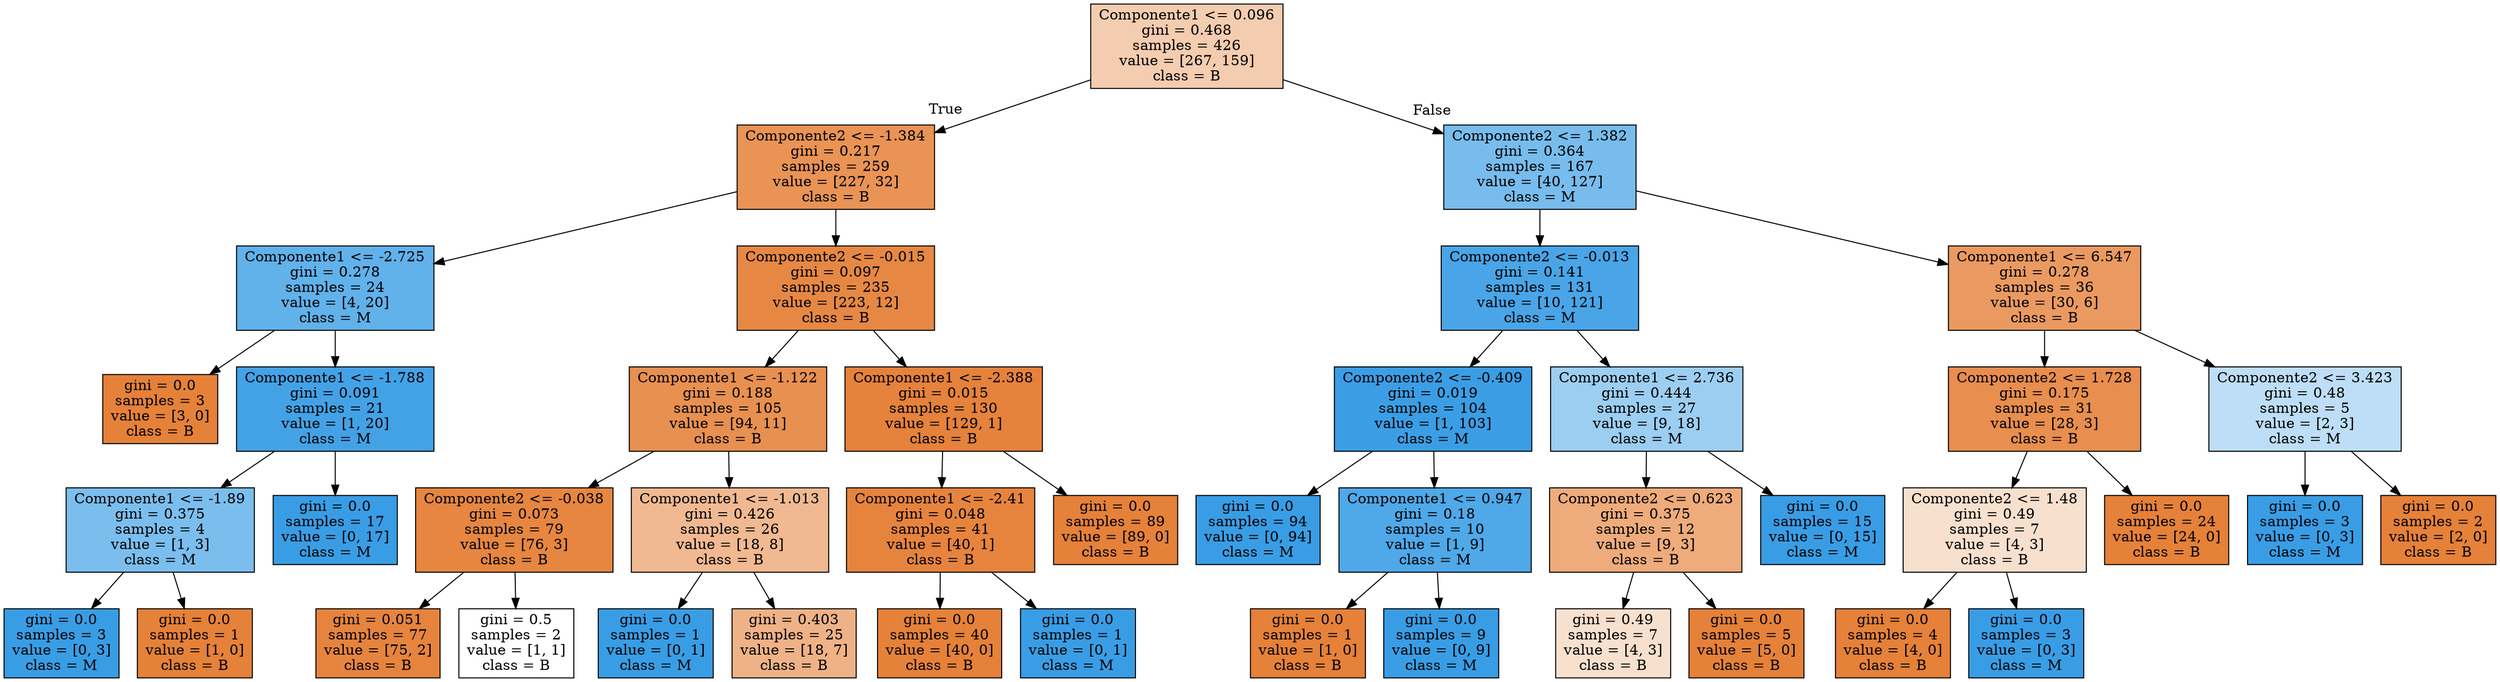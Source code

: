 digraph Tree {
node [shape=box, style="filled", color="black"] ;
0 [label="Componente1 <= 0.096\ngini = 0.468\nsamples = 426\nvalue = [267, 159]\nclass = B", fillcolor="#f4ccaf"] ;
1 [label="Componente2 <= -1.384\ngini = 0.217\nsamples = 259\nvalue = [227, 32]\nclass = B", fillcolor="#e99355"] ;
0 -> 1 [labeldistance=2.5, labelangle=45, headlabel="True"] ;
2 [label="Componente1 <= -2.725\ngini = 0.278\nsamples = 24\nvalue = [4, 20]\nclass = M", fillcolor="#61b1ea"] ;
1 -> 2 ;
3 [label="gini = 0.0\nsamples = 3\nvalue = [3, 0]\nclass = B", fillcolor="#e58139"] ;
2 -> 3 ;
4 [label="Componente1 <= -1.788\ngini = 0.091\nsamples = 21\nvalue = [1, 20]\nclass = M", fillcolor="#43a2e6"] ;
2 -> 4 ;
5 [label="Componente1 <= -1.89\ngini = 0.375\nsamples = 4\nvalue = [1, 3]\nclass = M", fillcolor="#7bbeee"] ;
4 -> 5 ;
6 [label="gini = 0.0\nsamples = 3\nvalue = [0, 3]\nclass = M", fillcolor="#399de5"] ;
5 -> 6 ;
7 [label="gini = 0.0\nsamples = 1\nvalue = [1, 0]\nclass = B", fillcolor="#e58139"] ;
5 -> 7 ;
8 [label="gini = 0.0\nsamples = 17\nvalue = [0, 17]\nclass = M", fillcolor="#399de5"] ;
4 -> 8 ;
9 [label="Componente2 <= -0.015\ngini = 0.097\nsamples = 235\nvalue = [223, 12]\nclass = B", fillcolor="#e68844"] ;
1 -> 9 ;
10 [label="Componente1 <= -1.122\ngini = 0.188\nsamples = 105\nvalue = [94, 11]\nclass = B", fillcolor="#e89050"] ;
9 -> 10 ;
11 [label="Componente2 <= -0.038\ngini = 0.073\nsamples = 79\nvalue = [76, 3]\nclass = B", fillcolor="#e68641"] ;
10 -> 11 ;
12 [label="gini = 0.051\nsamples = 77\nvalue = [75, 2]\nclass = B", fillcolor="#e6843e"] ;
11 -> 12 ;
13 [label="gini = 0.5\nsamples = 2\nvalue = [1, 1]\nclass = B", fillcolor="#ffffff"] ;
11 -> 13 ;
14 [label="Componente1 <= -1.013\ngini = 0.426\nsamples = 26\nvalue = [18, 8]\nclass = B", fillcolor="#f1b991"] ;
10 -> 14 ;
15 [label="gini = 0.0\nsamples = 1\nvalue = [0, 1]\nclass = M", fillcolor="#399de5"] ;
14 -> 15 ;
16 [label="gini = 0.403\nsamples = 25\nvalue = [18, 7]\nclass = B", fillcolor="#efb286"] ;
14 -> 16 ;
17 [label="Componente1 <= -2.388\ngini = 0.015\nsamples = 130\nvalue = [129, 1]\nclass = B", fillcolor="#e5823b"] ;
9 -> 17 ;
18 [label="Componente1 <= -2.41\ngini = 0.048\nsamples = 41\nvalue = [40, 1]\nclass = B", fillcolor="#e6843e"] ;
17 -> 18 ;
19 [label="gini = 0.0\nsamples = 40\nvalue = [40, 0]\nclass = B", fillcolor="#e58139"] ;
18 -> 19 ;
20 [label="gini = 0.0\nsamples = 1\nvalue = [0, 1]\nclass = M", fillcolor="#399de5"] ;
18 -> 20 ;
21 [label="gini = 0.0\nsamples = 89\nvalue = [89, 0]\nclass = B", fillcolor="#e58139"] ;
17 -> 21 ;
22 [label="Componente2 <= 1.382\ngini = 0.364\nsamples = 167\nvalue = [40, 127]\nclass = M", fillcolor="#77bced"] ;
0 -> 22 [labeldistance=2.5, labelangle=-45, headlabel="False"] ;
23 [label="Componente2 <= -0.013\ngini = 0.141\nsamples = 131\nvalue = [10, 121]\nclass = M", fillcolor="#49a5e7"] ;
22 -> 23 ;
24 [label="Componente2 <= -0.409\ngini = 0.019\nsamples = 104\nvalue = [1, 103]\nclass = M", fillcolor="#3b9ee5"] ;
23 -> 24 ;
25 [label="gini = 0.0\nsamples = 94\nvalue = [0, 94]\nclass = M", fillcolor="#399de5"] ;
24 -> 25 ;
26 [label="Componente1 <= 0.947\ngini = 0.18\nsamples = 10\nvalue = [1, 9]\nclass = M", fillcolor="#4fa8e8"] ;
24 -> 26 ;
27 [label="gini = 0.0\nsamples = 1\nvalue = [1, 0]\nclass = B", fillcolor="#e58139"] ;
26 -> 27 ;
28 [label="gini = 0.0\nsamples = 9\nvalue = [0, 9]\nclass = M", fillcolor="#399de5"] ;
26 -> 28 ;
29 [label="Componente1 <= 2.736\ngini = 0.444\nsamples = 27\nvalue = [9, 18]\nclass = M", fillcolor="#9ccef2"] ;
23 -> 29 ;
30 [label="Componente2 <= 0.623\ngini = 0.375\nsamples = 12\nvalue = [9, 3]\nclass = B", fillcolor="#eeab7b"] ;
29 -> 30 ;
31 [label="gini = 0.49\nsamples = 7\nvalue = [4, 3]\nclass = B", fillcolor="#f8e0ce"] ;
30 -> 31 ;
32 [label="gini = 0.0\nsamples = 5\nvalue = [5, 0]\nclass = B", fillcolor="#e58139"] ;
30 -> 32 ;
33 [label="gini = 0.0\nsamples = 15\nvalue = [0, 15]\nclass = M", fillcolor="#399de5"] ;
29 -> 33 ;
34 [label="Componente1 <= 6.547\ngini = 0.278\nsamples = 36\nvalue = [30, 6]\nclass = B", fillcolor="#ea9a61"] ;
22 -> 34 ;
35 [label="Componente2 <= 1.728\ngini = 0.175\nsamples = 31\nvalue = [28, 3]\nclass = B", fillcolor="#e88e4e"] ;
34 -> 35 ;
36 [label="Componente2 <= 1.48\ngini = 0.49\nsamples = 7\nvalue = [4, 3]\nclass = B", fillcolor="#f8e0ce"] ;
35 -> 36 ;
37 [label="gini = 0.0\nsamples = 4\nvalue = [4, 0]\nclass = B", fillcolor="#e58139"] ;
36 -> 37 ;
38 [label="gini = 0.0\nsamples = 3\nvalue = [0, 3]\nclass = M", fillcolor="#399de5"] ;
36 -> 38 ;
39 [label="gini = 0.0\nsamples = 24\nvalue = [24, 0]\nclass = B", fillcolor="#e58139"] ;
35 -> 39 ;
40 [label="Componente2 <= 3.423\ngini = 0.48\nsamples = 5\nvalue = [2, 3]\nclass = M", fillcolor="#bddef6"] ;
34 -> 40 ;
41 [label="gini = 0.0\nsamples = 3\nvalue = [0, 3]\nclass = M", fillcolor="#399de5"] ;
40 -> 41 ;
42 [label="gini = 0.0\nsamples = 2\nvalue = [2, 0]\nclass = B", fillcolor="#e58139"] ;
40 -> 42 ;
}